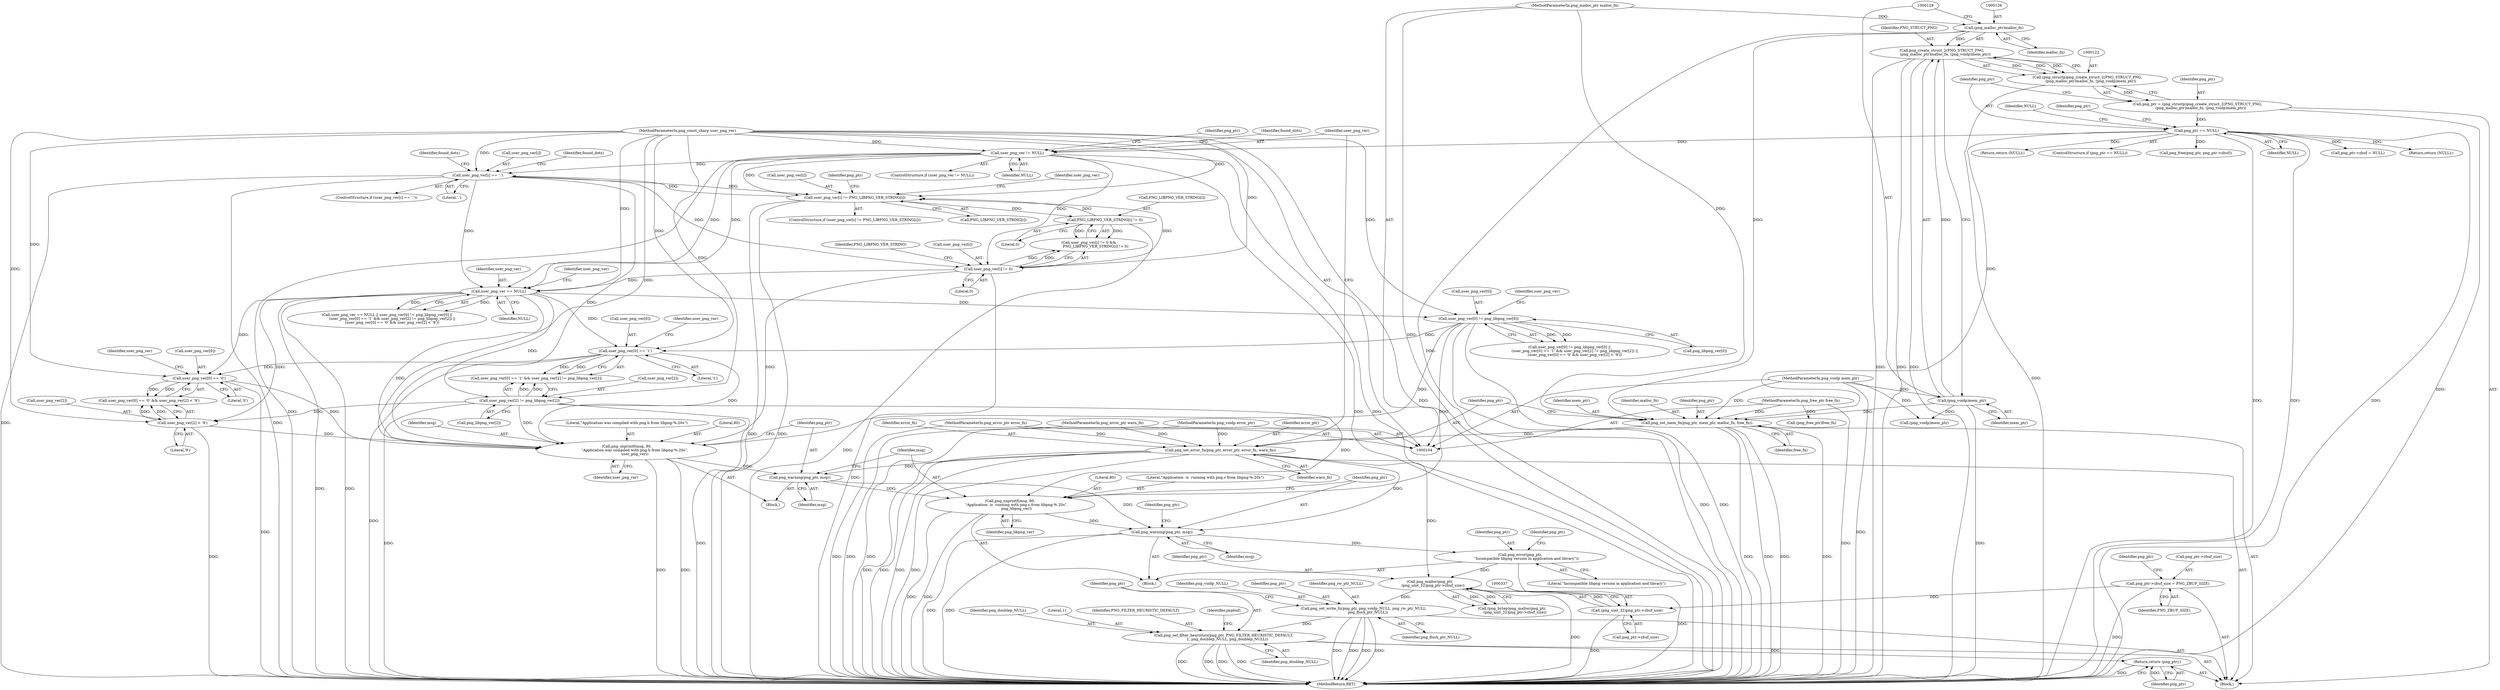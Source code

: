 digraph "1_Chrome_7f3d85b096f66870a15b37c2f40b219b2e292693_24@API" {
"1000341" [label="(Call,png_set_write_fn(png_ptr, png_voidp_NULL, png_rw_ptr_NULL,\n       png_flush_ptr_NULL))"];
"1000334" [label="(Call,png_malloc(png_ptr,\n     (png_uint_32)png_ptr->zbuf_size))"];
"1000185" [label="(Call,png_set_error_fn(png_ptr, error_ptr, error_fn, warn_fn))"];
"1000180" [label="(Call,png_set_mem_fn(png_ptr, mem_ptr, malloc_fn, free_fn))"];
"1000132" [label="(Call,png_ptr == NULL)"];
"1000119" [label="(Call,png_ptr = (png_structp)png_create_struct_2(PNG_STRUCT_PNG,\n      (png_malloc_ptr)malloc_fn, (png_voidp)mem_ptr))"];
"1000121" [label="(Call,(png_structp)png_create_struct_2(PNG_STRUCT_PNG,\n      (png_malloc_ptr)malloc_fn, (png_voidp)mem_ptr))"];
"1000123" [label="(Call,png_create_struct_2(PNG_STRUCT_PNG,\n      (png_malloc_ptr)malloc_fn, (png_voidp)mem_ptr))"];
"1000125" [label="(Call,(png_malloc_ptr)malloc_fn)"];
"1000110" [label="(MethodParameterIn,png_malloc_ptr malloc_fn)"];
"1000128" [label="(Call,(png_voidp)mem_ptr)"];
"1000109" [label="(MethodParameterIn,png_voidp mem_ptr)"];
"1000111" [label="(MethodParameterIn,png_free_ptr free_fn)"];
"1000106" [label="(MethodParameterIn,png_voidp error_ptr)"];
"1000107" [label="(MethodParameterIn,png_error_ptr error_fn)"];
"1000108" [label="(MethodParameterIn,png_error_ptr warn_fn)"];
"1000320" [label="(Call,png_error(png_ptr,\n           \"Incompatible libpng version in application and library\"))"];
"1000312" [label="(Call,png_warning(png_ptr, msg))"];
"1000304" [label="(Call,png_warning(png_ptr, msg))"];
"1000299" [label="(Call,png_snprintf(msg, 80,\n              \"Application was compiled with png.h from libpng-%.20s\",\n              user_png_ver))"];
"1000258" [label="(Call,user_png_ver == NULL)"];
"1000221" [label="(Call,user_png_ver[i] == '.')"];
"1000208" [label="(Call,user_png_ver[i] != PNG_LIBPNG_VER_STRING[i])"];
"1000233" [label="(Call,user_png_ver[i] != 0)"];
"1000191" [label="(Call,user_png_ver != NULL)"];
"1000105" [label="(MethodParameterIn,png_const_charp user_png_ver)"];
"1000238" [label="(Call,PNG_LIBPNG_VER_STRING[i] != 0)"];
"1000284" [label="(Call,user_png_ver[0] == '0')"];
"1000271" [label="(Call,user_png_ver[0] == '1')"];
"1000262" [label="(Call,user_png_ver[0] != png_libpng_ver[0])"];
"1000289" [label="(Call,user_png_ver[2] < '9')"];
"1000276" [label="(Call,user_png_ver[2] != png_libpng_ver[2])"];
"1000307" [label="(Call,png_snprintf(msg, 80,\n           \"Application  is  running with png.c from libpng-%.20s\",\n           png_libpng_ver))"];
"1000336" [label="(Call,(png_uint_32)png_ptr->zbuf_size)"];
"1000323" [label="(Call,png_ptr->zbuf_size = PNG_ZBUF_SIZE)"];
"1000346" [label="(Call,png_set_filter_heuristics(png_ptr, PNG_FILTER_HEURISTIC_DEFAULT,\n      1, png_doublep_NULL, png_doublep_NULL))"];
"1000363" [label="(Return,return (png_ptr);)"];
"1000227" [label="(Identifier,found_dots)"];
"1000133" [label="(Identifier,png_ptr)"];
"1000283" [label="(Call,user_png_ver[0] == '0' && user_png_ver[2] < '9')"];
"1000124" [label="(Identifier,PNG_STRUCT_PNG)"];
"1000275" [label="(Literal,'1')"];
"1000277" [label="(Call,user_png_ver[2])"];
"1000134" [label="(Identifier,NULL)"];
"1000264" [label="(Identifier,user_png_ver)"];
"1000257" [label="(Call,user_png_ver == NULL || user_png_ver[0] != png_libpng_ver[0] ||\n         (user_png_ver[0] == '1' && user_png_ver[2] != png_libpng_ver[2]) ||\n         (user_png_ver[0] == '0' && user_png_ver[2] < '9'))"];
"1000335" [label="(Identifier,png_ptr)"];
"1000187" [label="(Identifier,error_ptr)"];
"1000272" [label="(Call,user_png_ver[0])"];
"1000183" [label="(Identifier,malloc_fn)"];
"1000127" [label="(Identifier,malloc_fn)"];
"1000364" [label="(Identifier,png_ptr)"];
"1000302" [label="(Literal,\"Application was compiled with png.h from libpng-%.20s\")"];
"1000233" [label="(Call,user_png_ver[i] != 0)"];
"1000301" [label="(Literal,80)"];
"1000135" [label="(Return,return (NULL);)"];
"1000332" [label="(Call,(png_bytep)png_malloc(png_ptr,\n     (png_uint_32)png_ptr->zbuf_size))"];
"1000139" [label="(Identifier,png_ptr)"];
"1000260" [label="(Identifier,NULL)"];
"1000298" [label="(Block,)"];
"1000180" [label="(Call,png_set_mem_fn(png_ptr, mem_ptr, malloc_fn, free_fn))"];
"1000312" [label="(Call,png_warning(png_ptr, msg))"];
"1000109" [label="(MethodParameterIn,png_voidp mem_ptr)"];
"1000132" [label="(Call,png_ptr == NULL)"];
"1000325" [label="(Identifier,png_ptr)"];
"1000225" [label="(Literal,'.')"];
"1000308" [label="(Identifier,msg)"];
"1000188" [label="(Identifier,error_fn)"];
"1000246" [label="(Identifier,png_ptr)"];
"1000322" [label="(Literal,\"Incompatible libpng version in application and library\")"];
"1000181" [label="(Identifier,png_ptr)"];
"1000131" [label="(ControlStructure,if (png_ptr == NULL))"];
"1000222" [label="(Call,user_png_ver[i])"];
"1000270" [label="(Call,user_png_ver[0] == '1' && user_png_ver[2] != png_libpng_ver[2])"];
"1000185" [label="(Call,png_set_error_fn(png_ptr, error_ptr, error_fn, warn_fn))"];
"1000165" [label="(Call,(png_free_ptr)free_fn)"];
"1000209" [label="(Call,user_png_ver[i])"];
"1000258" [label="(Call,user_png_ver == NULL)"];
"1000299" [label="(Call,png_snprintf(msg, 80,\n              \"Application was compiled with png.h from libpng-%.20s\",\n              user_png_ver))"];
"1000330" [label="(Identifier,png_ptr)"];
"1000336" [label="(Call,(png_uint_32)png_ptr->zbuf_size)"];
"1000168" [label="(Call,(png_voidp)mem_ptr)"];
"1000324" [label="(Call,png_ptr->zbuf_size)"];
"1000123" [label="(Call,png_create_struct_2(PNG_STRUCT_PNG,\n      (png_malloc_ptr)malloc_fn, (png_voidp)mem_ptr))"];
"1000212" [label="(Call,PNG_LIBPNG_VER_STRING[i])"];
"1000119" [label="(Call,png_ptr = (png_structp)png_create_struct_2(PNG_STRUCT_PNG,\n      (png_malloc_ptr)malloc_fn, (png_voidp)mem_ptr))"];
"1000230" [label="(Identifier,found_dots)"];
"1000191" [label="(Call,user_png_ver != NULL)"];
"1000120" [label="(Identifier,png_ptr)"];
"1000261" [label="(Call,user_png_ver[0] != png_libpng_ver[0] ||\n         (user_png_ver[0] == '1' && user_png_ver[2] != png_libpng_ver[2]) ||\n         (user_png_ver[0] == '0' && user_png_ver[2] < '9'))"];
"1000105" [label="(MethodParameterIn,png_const_charp user_png_ver)"];
"1000217" [label="(Identifier,png_ptr)"];
"1000327" [label="(Identifier,PNG_ZBUF_SIZE)"];
"1000341" [label="(Call,png_set_write_fn(png_ptr, png_voidp_NULL, png_rw_ptr_NULL,\n       png_flush_ptr_NULL))"];
"1000345" [label="(Identifier,png_flush_ptr_NULL)"];
"1000259" [label="(Identifier,user_png_ver)"];
"1000189" [label="(Identifier,warn_fn)"];
"1000107" [label="(MethodParameterIn,png_error_ptr error_fn)"];
"1000306" [label="(Identifier,msg)"];
"1000284" [label="(Call,user_png_ver[0] == '0')"];
"1000242" [label="(Literal,0)"];
"1000323" [label="(Call,png_ptr->zbuf_size = PNG_ZBUF_SIZE)"];
"1000300" [label="(Identifier,msg)"];
"1000303" [label="(Identifier,user_png_ver)"];
"1000350" [label="(Identifier,png_doublep_NULL)"];
"1000232" [label="(Call,user_png_ver[i] != 0 &&\n            PNG_LIBPNG_VER_STRING[i] != 0)"];
"1000334" [label="(Call,png_malloc(png_ptr,\n     (png_uint_32)png_ptr->zbuf_size))"];
"1000305" [label="(Identifier,png_ptr)"];
"1000151" [label="(Call,png_free(png_ptr, png_ptr->zbuf))"];
"1000263" [label="(Call,user_png_ver[0])"];
"1000190" [label="(ControlStructure,if (user_png_ver != NULL))"];
"1000285" [label="(Call,user_png_ver[0])"];
"1000291" [label="(Identifier,user_png_ver)"];
"1000186" [label="(Identifier,png_ptr)"];
"1000184" [label="(Identifier,free_fn)"];
"1000309" [label="(Literal,80)"];
"1000343" [label="(Identifier,png_voidp_NULL)"];
"1000342" [label="(Identifier,png_ptr)"];
"1000314" [label="(Identifier,msg)"];
"1000110" [label="(MethodParameterIn,png_malloc_ptr malloc_fn)"];
"1000266" [label="(Call,png_libpng_ver[0])"];
"1000344" [label="(Identifier,png_rw_ptr_NULL)"];
"1000240" [label="(Identifier,PNG_LIBPNG_VER_STRING)"];
"1000234" [label="(Call,user_png_ver[i])"];
"1000108" [label="(MethodParameterIn,png_error_ptr warn_fn)"];
"1000197" [label="(Identifier,found_dots)"];
"1000363" [label="(Return,return (png_ptr);)"];
"1000121" [label="(Call,(png_structp)png_create_struct_2(PNG_STRUCT_PNG,\n      (png_malloc_ptr)malloc_fn, (png_voidp)mem_ptr))"];
"1000112" [label="(Block,)"];
"1000290" [label="(Call,user_png_ver[2])"];
"1000351" [label="(Identifier,png_doublep_NULL)"];
"1000346" [label="(Call,png_set_filter_heuristics(png_ptr, PNG_FILTER_HEURISTIC_DEFAULT,\n      1, png_doublep_NULL, png_doublep_NULL))"];
"1000271" [label="(Call,user_png_ver[0] == '1')"];
"1000349" [label="(Literal,1)"];
"1000238" [label="(Call,PNG_LIBPNG_VER_STRING[i] != 0)"];
"1000293" [label="(Literal,'9')"];
"1000223" [label="(Identifier,user_png_ver)"];
"1000304" [label="(Call,png_warning(png_ptr, msg))"];
"1000365" [label="(MethodReturn,RET)"];
"1000193" [label="(Identifier,NULL)"];
"1000276" [label="(Call,user_png_ver[2] != png_libpng_ver[2])"];
"1000207" [label="(ControlStructure,if (user_png_ver[i] != PNG_LIBPNG_VER_STRING[i]))"];
"1000347" [label="(Identifier,png_ptr)"];
"1000262" [label="(Call,user_png_ver[0] != png_libpng_ver[0])"];
"1000320" [label="(Call,png_error(png_ptr,\n           \"Incompatible libpng version in application and library\"))"];
"1000294" [label="(Block,)"];
"1000288" [label="(Literal,'0')"];
"1000338" [label="(Call,png_ptr->zbuf_size)"];
"1000192" [label="(Identifier,user_png_ver)"];
"1000289" [label="(Call,user_png_ver[2] < '9')"];
"1000156" [label="(Call,png_ptr->zbuf = NULL)"];
"1000239" [label="(Call,PNG_LIBPNG_VER_STRING[i])"];
"1000280" [label="(Call,png_libpng_ver[2])"];
"1000128" [label="(Call,(png_voidp)mem_ptr)"];
"1000348" [label="(Identifier,PNG_FILTER_HEURISTIC_DEFAULT)"];
"1000321" [label="(Identifier,png_ptr)"];
"1000220" [label="(ControlStructure,if (user_png_ver[i] == '.'))"];
"1000313" [label="(Identifier,png_ptr)"];
"1000125" [label="(Call,(png_malloc_ptr)malloc_fn)"];
"1000354" [label="(Identifier,jmpbuf)"];
"1000182" [label="(Identifier,mem_ptr)"];
"1000171" [label="(Return,return (NULL);)"];
"1000311" [label="(Identifier,png_libpng_ver)"];
"1000130" [label="(Identifier,mem_ptr)"];
"1000106" [label="(MethodParameterIn,png_voidp error_ptr)"];
"1000273" [label="(Identifier,user_png_ver)"];
"1000111" [label="(MethodParameterIn,png_free_ptr free_fn)"];
"1000221" [label="(Call,user_png_ver[i] == '.')"];
"1000237" [label="(Literal,0)"];
"1000317" [label="(Identifier,png_ptr)"];
"1000208" [label="(Call,user_png_ver[i] != PNG_LIBPNG_VER_STRING[i])"];
"1000278" [label="(Identifier,user_png_ver)"];
"1000307" [label="(Call,png_snprintf(msg, 80,\n           \"Application  is  running with png.c from libpng-%.20s\",\n           png_libpng_ver))"];
"1000310" [label="(Literal,\"Application  is  running with png.c from libpng-%.20s\")"];
"1000136" [label="(Identifier,NULL)"];
"1000341" -> "1000112"  [label="AST: "];
"1000341" -> "1000345"  [label="CFG: "];
"1000342" -> "1000341"  [label="AST: "];
"1000343" -> "1000341"  [label="AST: "];
"1000344" -> "1000341"  [label="AST: "];
"1000345" -> "1000341"  [label="AST: "];
"1000347" -> "1000341"  [label="CFG: "];
"1000341" -> "1000365"  [label="DDG: "];
"1000341" -> "1000365"  [label="DDG: "];
"1000341" -> "1000365"  [label="DDG: "];
"1000341" -> "1000365"  [label="DDG: "];
"1000334" -> "1000341"  [label="DDG: "];
"1000341" -> "1000346"  [label="DDG: "];
"1000334" -> "1000332"  [label="AST: "];
"1000334" -> "1000336"  [label="CFG: "];
"1000335" -> "1000334"  [label="AST: "];
"1000336" -> "1000334"  [label="AST: "];
"1000332" -> "1000334"  [label="CFG: "];
"1000334" -> "1000365"  [label="DDG: "];
"1000334" -> "1000332"  [label="DDG: "];
"1000334" -> "1000332"  [label="DDG: "];
"1000185" -> "1000334"  [label="DDG: "];
"1000320" -> "1000334"  [label="DDG: "];
"1000336" -> "1000334"  [label="DDG: "];
"1000185" -> "1000112"  [label="AST: "];
"1000185" -> "1000189"  [label="CFG: "];
"1000186" -> "1000185"  [label="AST: "];
"1000187" -> "1000185"  [label="AST: "];
"1000188" -> "1000185"  [label="AST: "];
"1000189" -> "1000185"  [label="AST: "];
"1000192" -> "1000185"  [label="CFG: "];
"1000185" -> "1000365"  [label="DDG: "];
"1000185" -> "1000365"  [label="DDG: "];
"1000185" -> "1000365"  [label="DDG: "];
"1000185" -> "1000365"  [label="DDG: "];
"1000180" -> "1000185"  [label="DDG: "];
"1000106" -> "1000185"  [label="DDG: "];
"1000107" -> "1000185"  [label="DDG: "];
"1000108" -> "1000185"  [label="DDG: "];
"1000185" -> "1000304"  [label="DDG: "];
"1000185" -> "1000312"  [label="DDG: "];
"1000180" -> "1000112"  [label="AST: "];
"1000180" -> "1000184"  [label="CFG: "];
"1000181" -> "1000180"  [label="AST: "];
"1000182" -> "1000180"  [label="AST: "];
"1000183" -> "1000180"  [label="AST: "];
"1000184" -> "1000180"  [label="AST: "];
"1000186" -> "1000180"  [label="CFG: "];
"1000180" -> "1000365"  [label="DDG: "];
"1000180" -> "1000365"  [label="DDG: "];
"1000180" -> "1000365"  [label="DDG: "];
"1000180" -> "1000365"  [label="DDG: "];
"1000132" -> "1000180"  [label="DDG: "];
"1000128" -> "1000180"  [label="DDG: "];
"1000109" -> "1000180"  [label="DDG: "];
"1000125" -> "1000180"  [label="DDG: "];
"1000110" -> "1000180"  [label="DDG: "];
"1000111" -> "1000180"  [label="DDG: "];
"1000132" -> "1000131"  [label="AST: "];
"1000132" -> "1000134"  [label="CFG: "];
"1000133" -> "1000132"  [label="AST: "];
"1000134" -> "1000132"  [label="AST: "];
"1000136" -> "1000132"  [label="CFG: "];
"1000139" -> "1000132"  [label="CFG: "];
"1000132" -> "1000365"  [label="DDG: "];
"1000132" -> "1000365"  [label="DDG: "];
"1000132" -> "1000365"  [label="DDG: "];
"1000119" -> "1000132"  [label="DDG: "];
"1000132" -> "1000135"  [label="DDG: "];
"1000132" -> "1000151"  [label="DDG: "];
"1000132" -> "1000156"  [label="DDG: "];
"1000132" -> "1000171"  [label="DDG: "];
"1000132" -> "1000191"  [label="DDG: "];
"1000119" -> "1000112"  [label="AST: "];
"1000119" -> "1000121"  [label="CFG: "];
"1000120" -> "1000119"  [label="AST: "];
"1000121" -> "1000119"  [label="AST: "];
"1000133" -> "1000119"  [label="CFG: "];
"1000119" -> "1000365"  [label="DDG: "];
"1000121" -> "1000119"  [label="DDG: "];
"1000121" -> "1000123"  [label="CFG: "];
"1000122" -> "1000121"  [label="AST: "];
"1000123" -> "1000121"  [label="AST: "];
"1000121" -> "1000365"  [label="DDG: "];
"1000123" -> "1000121"  [label="DDG: "];
"1000123" -> "1000121"  [label="DDG: "];
"1000123" -> "1000121"  [label="DDG: "];
"1000123" -> "1000128"  [label="CFG: "];
"1000124" -> "1000123"  [label="AST: "];
"1000125" -> "1000123"  [label="AST: "];
"1000128" -> "1000123"  [label="AST: "];
"1000123" -> "1000365"  [label="DDG: "];
"1000123" -> "1000365"  [label="DDG: "];
"1000123" -> "1000365"  [label="DDG: "];
"1000125" -> "1000123"  [label="DDG: "];
"1000128" -> "1000123"  [label="DDG: "];
"1000125" -> "1000127"  [label="CFG: "];
"1000126" -> "1000125"  [label="AST: "];
"1000127" -> "1000125"  [label="AST: "];
"1000129" -> "1000125"  [label="CFG: "];
"1000125" -> "1000365"  [label="DDG: "];
"1000110" -> "1000125"  [label="DDG: "];
"1000110" -> "1000104"  [label="AST: "];
"1000110" -> "1000365"  [label="DDG: "];
"1000128" -> "1000130"  [label="CFG: "];
"1000129" -> "1000128"  [label="AST: "];
"1000130" -> "1000128"  [label="AST: "];
"1000128" -> "1000365"  [label="DDG: "];
"1000109" -> "1000128"  [label="DDG: "];
"1000128" -> "1000168"  [label="DDG: "];
"1000109" -> "1000104"  [label="AST: "];
"1000109" -> "1000365"  [label="DDG: "];
"1000109" -> "1000168"  [label="DDG: "];
"1000111" -> "1000104"  [label="AST: "];
"1000111" -> "1000365"  [label="DDG: "];
"1000111" -> "1000165"  [label="DDG: "];
"1000106" -> "1000104"  [label="AST: "];
"1000106" -> "1000365"  [label="DDG: "];
"1000107" -> "1000104"  [label="AST: "];
"1000107" -> "1000365"  [label="DDG: "];
"1000108" -> "1000104"  [label="AST: "];
"1000108" -> "1000365"  [label="DDG: "];
"1000320" -> "1000294"  [label="AST: "];
"1000320" -> "1000322"  [label="CFG: "];
"1000321" -> "1000320"  [label="AST: "];
"1000322" -> "1000320"  [label="AST: "];
"1000325" -> "1000320"  [label="CFG: "];
"1000320" -> "1000365"  [label="DDG: "];
"1000312" -> "1000320"  [label="DDG: "];
"1000312" -> "1000294"  [label="AST: "];
"1000312" -> "1000314"  [label="CFG: "];
"1000313" -> "1000312"  [label="AST: "];
"1000314" -> "1000312"  [label="AST: "];
"1000317" -> "1000312"  [label="CFG: "];
"1000312" -> "1000365"  [label="DDG: "];
"1000312" -> "1000365"  [label="DDG: "];
"1000304" -> "1000312"  [label="DDG: "];
"1000307" -> "1000312"  [label="DDG: "];
"1000304" -> "1000298"  [label="AST: "];
"1000304" -> "1000306"  [label="CFG: "];
"1000305" -> "1000304"  [label="AST: "];
"1000306" -> "1000304"  [label="AST: "];
"1000308" -> "1000304"  [label="CFG: "];
"1000299" -> "1000304"  [label="DDG: "];
"1000304" -> "1000307"  [label="DDG: "];
"1000299" -> "1000298"  [label="AST: "];
"1000299" -> "1000303"  [label="CFG: "];
"1000300" -> "1000299"  [label="AST: "];
"1000301" -> "1000299"  [label="AST: "];
"1000302" -> "1000299"  [label="AST: "];
"1000303" -> "1000299"  [label="AST: "];
"1000305" -> "1000299"  [label="CFG: "];
"1000299" -> "1000365"  [label="DDG: "];
"1000299" -> "1000365"  [label="DDG: "];
"1000258" -> "1000299"  [label="DDG: "];
"1000284" -> "1000299"  [label="DDG: "];
"1000289" -> "1000299"  [label="DDG: "];
"1000262" -> "1000299"  [label="DDG: "];
"1000221" -> "1000299"  [label="DDG: "];
"1000271" -> "1000299"  [label="DDG: "];
"1000233" -> "1000299"  [label="DDG: "];
"1000276" -> "1000299"  [label="DDG: "];
"1000105" -> "1000299"  [label="DDG: "];
"1000258" -> "1000257"  [label="AST: "];
"1000258" -> "1000260"  [label="CFG: "];
"1000259" -> "1000258"  [label="AST: "];
"1000260" -> "1000258"  [label="AST: "];
"1000264" -> "1000258"  [label="CFG: "];
"1000257" -> "1000258"  [label="CFG: "];
"1000258" -> "1000365"  [label="DDG: "];
"1000258" -> "1000365"  [label="DDG: "];
"1000258" -> "1000257"  [label="DDG: "];
"1000258" -> "1000257"  [label="DDG: "];
"1000221" -> "1000258"  [label="DDG: "];
"1000233" -> "1000258"  [label="DDG: "];
"1000191" -> "1000258"  [label="DDG: "];
"1000191" -> "1000258"  [label="DDG: "];
"1000105" -> "1000258"  [label="DDG: "];
"1000258" -> "1000262"  [label="DDG: "];
"1000258" -> "1000271"  [label="DDG: "];
"1000258" -> "1000276"  [label="DDG: "];
"1000258" -> "1000284"  [label="DDG: "];
"1000258" -> "1000289"  [label="DDG: "];
"1000221" -> "1000220"  [label="AST: "];
"1000221" -> "1000225"  [label="CFG: "];
"1000222" -> "1000221"  [label="AST: "];
"1000225" -> "1000221"  [label="AST: "];
"1000230" -> "1000221"  [label="CFG: "];
"1000227" -> "1000221"  [label="CFG: "];
"1000221" -> "1000365"  [label="DDG: "];
"1000221" -> "1000365"  [label="DDG: "];
"1000221" -> "1000208"  [label="DDG: "];
"1000208" -> "1000221"  [label="DDG: "];
"1000191" -> "1000221"  [label="DDG: "];
"1000105" -> "1000221"  [label="DDG: "];
"1000221" -> "1000233"  [label="DDG: "];
"1000208" -> "1000207"  [label="AST: "];
"1000208" -> "1000212"  [label="CFG: "];
"1000209" -> "1000208"  [label="AST: "];
"1000212" -> "1000208"  [label="AST: "];
"1000217" -> "1000208"  [label="CFG: "];
"1000223" -> "1000208"  [label="CFG: "];
"1000208" -> "1000365"  [label="DDG: "];
"1000208" -> "1000365"  [label="DDG: "];
"1000233" -> "1000208"  [label="DDG: "];
"1000191" -> "1000208"  [label="DDG: "];
"1000105" -> "1000208"  [label="DDG: "];
"1000238" -> "1000208"  [label="DDG: "];
"1000208" -> "1000238"  [label="DDG: "];
"1000233" -> "1000232"  [label="AST: "];
"1000233" -> "1000237"  [label="CFG: "];
"1000234" -> "1000233"  [label="AST: "];
"1000237" -> "1000233"  [label="AST: "];
"1000240" -> "1000233"  [label="CFG: "];
"1000232" -> "1000233"  [label="CFG: "];
"1000233" -> "1000365"  [label="DDG: "];
"1000233" -> "1000232"  [label="DDG: "];
"1000233" -> "1000232"  [label="DDG: "];
"1000191" -> "1000233"  [label="DDG: "];
"1000105" -> "1000233"  [label="DDG: "];
"1000191" -> "1000190"  [label="AST: "];
"1000191" -> "1000193"  [label="CFG: "];
"1000192" -> "1000191"  [label="AST: "];
"1000193" -> "1000191"  [label="AST: "];
"1000197" -> "1000191"  [label="CFG: "];
"1000246" -> "1000191"  [label="CFG: "];
"1000191" -> "1000365"  [label="DDG: "];
"1000191" -> "1000365"  [label="DDG: "];
"1000191" -> "1000365"  [label="DDG: "];
"1000105" -> "1000191"  [label="DDG: "];
"1000105" -> "1000104"  [label="AST: "];
"1000105" -> "1000365"  [label="DDG: "];
"1000105" -> "1000262"  [label="DDG: "];
"1000105" -> "1000271"  [label="DDG: "];
"1000105" -> "1000276"  [label="DDG: "];
"1000105" -> "1000284"  [label="DDG: "];
"1000105" -> "1000289"  [label="DDG: "];
"1000238" -> "1000232"  [label="AST: "];
"1000238" -> "1000242"  [label="CFG: "];
"1000239" -> "1000238"  [label="AST: "];
"1000242" -> "1000238"  [label="AST: "];
"1000232" -> "1000238"  [label="CFG: "];
"1000238" -> "1000365"  [label="DDG: "];
"1000238" -> "1000232"  [label="DDG: "];
"1000238" -> "1000232"  [label="DDG: "];
"1000284" -> "1000283"  [label="AST: "];
"1000284" -> "1000288"  [label="CFG: "];
"1000285" -> "1000284"  [label="AST: "];
"1000288" -> "1000284"  [label="AST: "];
"1000291" -> "1000284"  [label="CFG: "];
"1000283" -> "1000284"  [label="CFG: "];
"1000284" -> "1000365"  [label="DDG: "];
"1000284" -> "1000283"  [label="DDG: "];
"1000284" -> "1000283"  [label="DDG: "];
"1000271" -> "1000284"  [label="DDG: "];
"1000271" -> "1000270"  [label="AST: "];
"1000271" -> "1000275"  [label="CFG: "];
"1000272" -> "1000271"  [label="AST: "];
"1000275" -> "1000271"  [label="AST: "];
"1000278" -> "1000271"  [label="CFG: "];
"1000270" -> "1000271"  [label="CFG: "];
"1000271" -> "1000365"  [label="DDG: "];
"1000271" -> "1000270"  [label="DDG: "];
"1000271" -> "1000270"  [label="DDG: "];
"1000262" -> "1000271"  [label="DDG: "];
"1000262" -> "1000261"  [label="AST: "];
"1000262" -> "1000266"  [label="CFG: "];
"1000263" -> "1000262"  [label="AST: "];
"1000266" -> "1000262"  [label="AST: "];
"1000273" -> "1000262"  [label="CFG: "];
"1000261" -> "1000262"  [label="CFG: "];
"1000262" -> "1000365"  [label="DDG: "];
"1000262" -> "1000365"  [label="DDG: "];
"1000262" -> "1000261"  [label="DDG: "];
"1000262" -> "1000261"  [label="DDG: "];
"1000262" -> "1000307"  [label="DDG: "];
"1000289" -> "1000283"  [label="AST: "];
"1000289" -> "1000293"  [label="CFG: "];
"1000290" -> "1000289"  [label="AST: "];
"1000293" -> "1000289"  [label="AST: "];
"1000283" -> "1000289"  [label="CFG: "];
"1000289" -> "1000365"  [label="DDG: "];
"1000289" -> "1000283"  [label="DDG: "];
"1000289" -> "1000283"  [label="DDG: "];
"1000276" -> "1000289"  [label="DDG: "];
"1000276" -> "1000270"  [label="AST: "];
"1000276" -> "1000280"  [label="CFG: "];
"1000277" -> "1000276"  [label="AST: "];
"1000280" -> "1000276"  [label="AST: "];
"1000270" -> "1000276"  [label="CFG: "];
"1000276" -> "1000365"  [label="DDG: "];
"1000276" -> "1000365"  [label="DDG: "];
"1000276" -> "1000270"  [label="DDG: "];
"1000276" -> "1000270"  [label="DDG: "];
"1000276" -> "1000307"  [label="DDG: "];
"1000307" -> "1000294"  [label="AST: "];
"1000307" -> "1000311"  [label="CFG: "];
"1000308" -> "1000307"  [label="AST: "];
"1000309" -> "1000307"  [label="AST: "];
"1000310" -> "1000307"  [label="AST: "];
"1000311" -> "1000307"  [label="AST: "];
"1000313" -> "1000307"  [label="CFG: "];
"1000307" -> "1000365"  [label="DDG: "];
"1000307" -> "1000365"  [label="DDG: "];
"1000336" -> "1000338"  [label="CFG: "];
"1000337" -> "1000336"  [label="AST: "];
"1000338" -> "1000336"  [label="AST: "];
"1000336" -> "1000365"  [label="DDG: "];
"1000323" -> "1000336"  [label="DDG: "];
"1000323" -> "1000112"  [label="AST: "];
"1000323" -> "1000327"  [label="CFG: "];
"1000324" -> "1000323"  [label="AST: "];
"1000327" -> "1000323"  [label="AST: "];
"1000330" -> "1000323"  [label="CFG: "];
"1000323" -> "1000365"  [label="DDG: "];
"1000346" -> "1000112"  [label="AST: "];
"1000346" -> "1000351"  [label="CFG: "];
"1000347" -> "1000346"  [label="AST: "];
"1000348" -> "1000346"  [label="AST: "];
"1000349" -> "1000346"  [label="AST: "];
"1000350" -> "1000346"  [label="AST: "];
"1000351" -> "1000346"  [label="AST: "];
"1000354" -> "1000346"  [label="CFG: "];
"1000346" -> "1000365"  [label="DDG: "];
"1000346" -> "1000365"  [label="DDG: "];
"1000346" -> "1000365"  [label="DDG: "];
"1000346" -> "1000365"  [label="DDG: "];
"1000346" -> "1000363"  [label="DDG: "];
"1000363" -> "1000112"  [label="AST: "];
"1000363" -> "1000364"  [label="CFG: "];
"1000364" -> "1000363"  [label="AST: "];
"1000365" -> "1000363"  [label="CFG: "];
"1000363" -> "1000365"  [label="DDG: "];
"1000364" -> "1000363"  [label="DDG: "];
}
